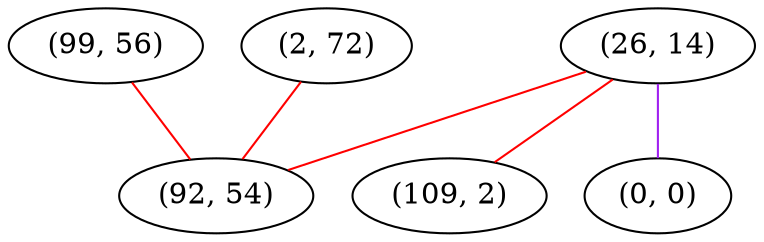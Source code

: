 graph "" {
"(99, 56)";
"(26, 14)";
"(109, 2)";
"(2, 72)";
"(92, 54)";
"(0, 0)";
"(99, 56)" -- "(92, 54)"  [color=red, key=0, weight=1];
"(26, 14)" -- "(0, 0)"  [color=purple, key=0, weight=4];
"(26, 14)" -- "(109, 2)"  [color=red, key=0, weight=1];
"(26, 14)" -- "(92, 54)"  [color=red, key=0, weight=1];
"(2, 72)" -- "(92, 54)"  [color=red, key=0, weight=1];
}
